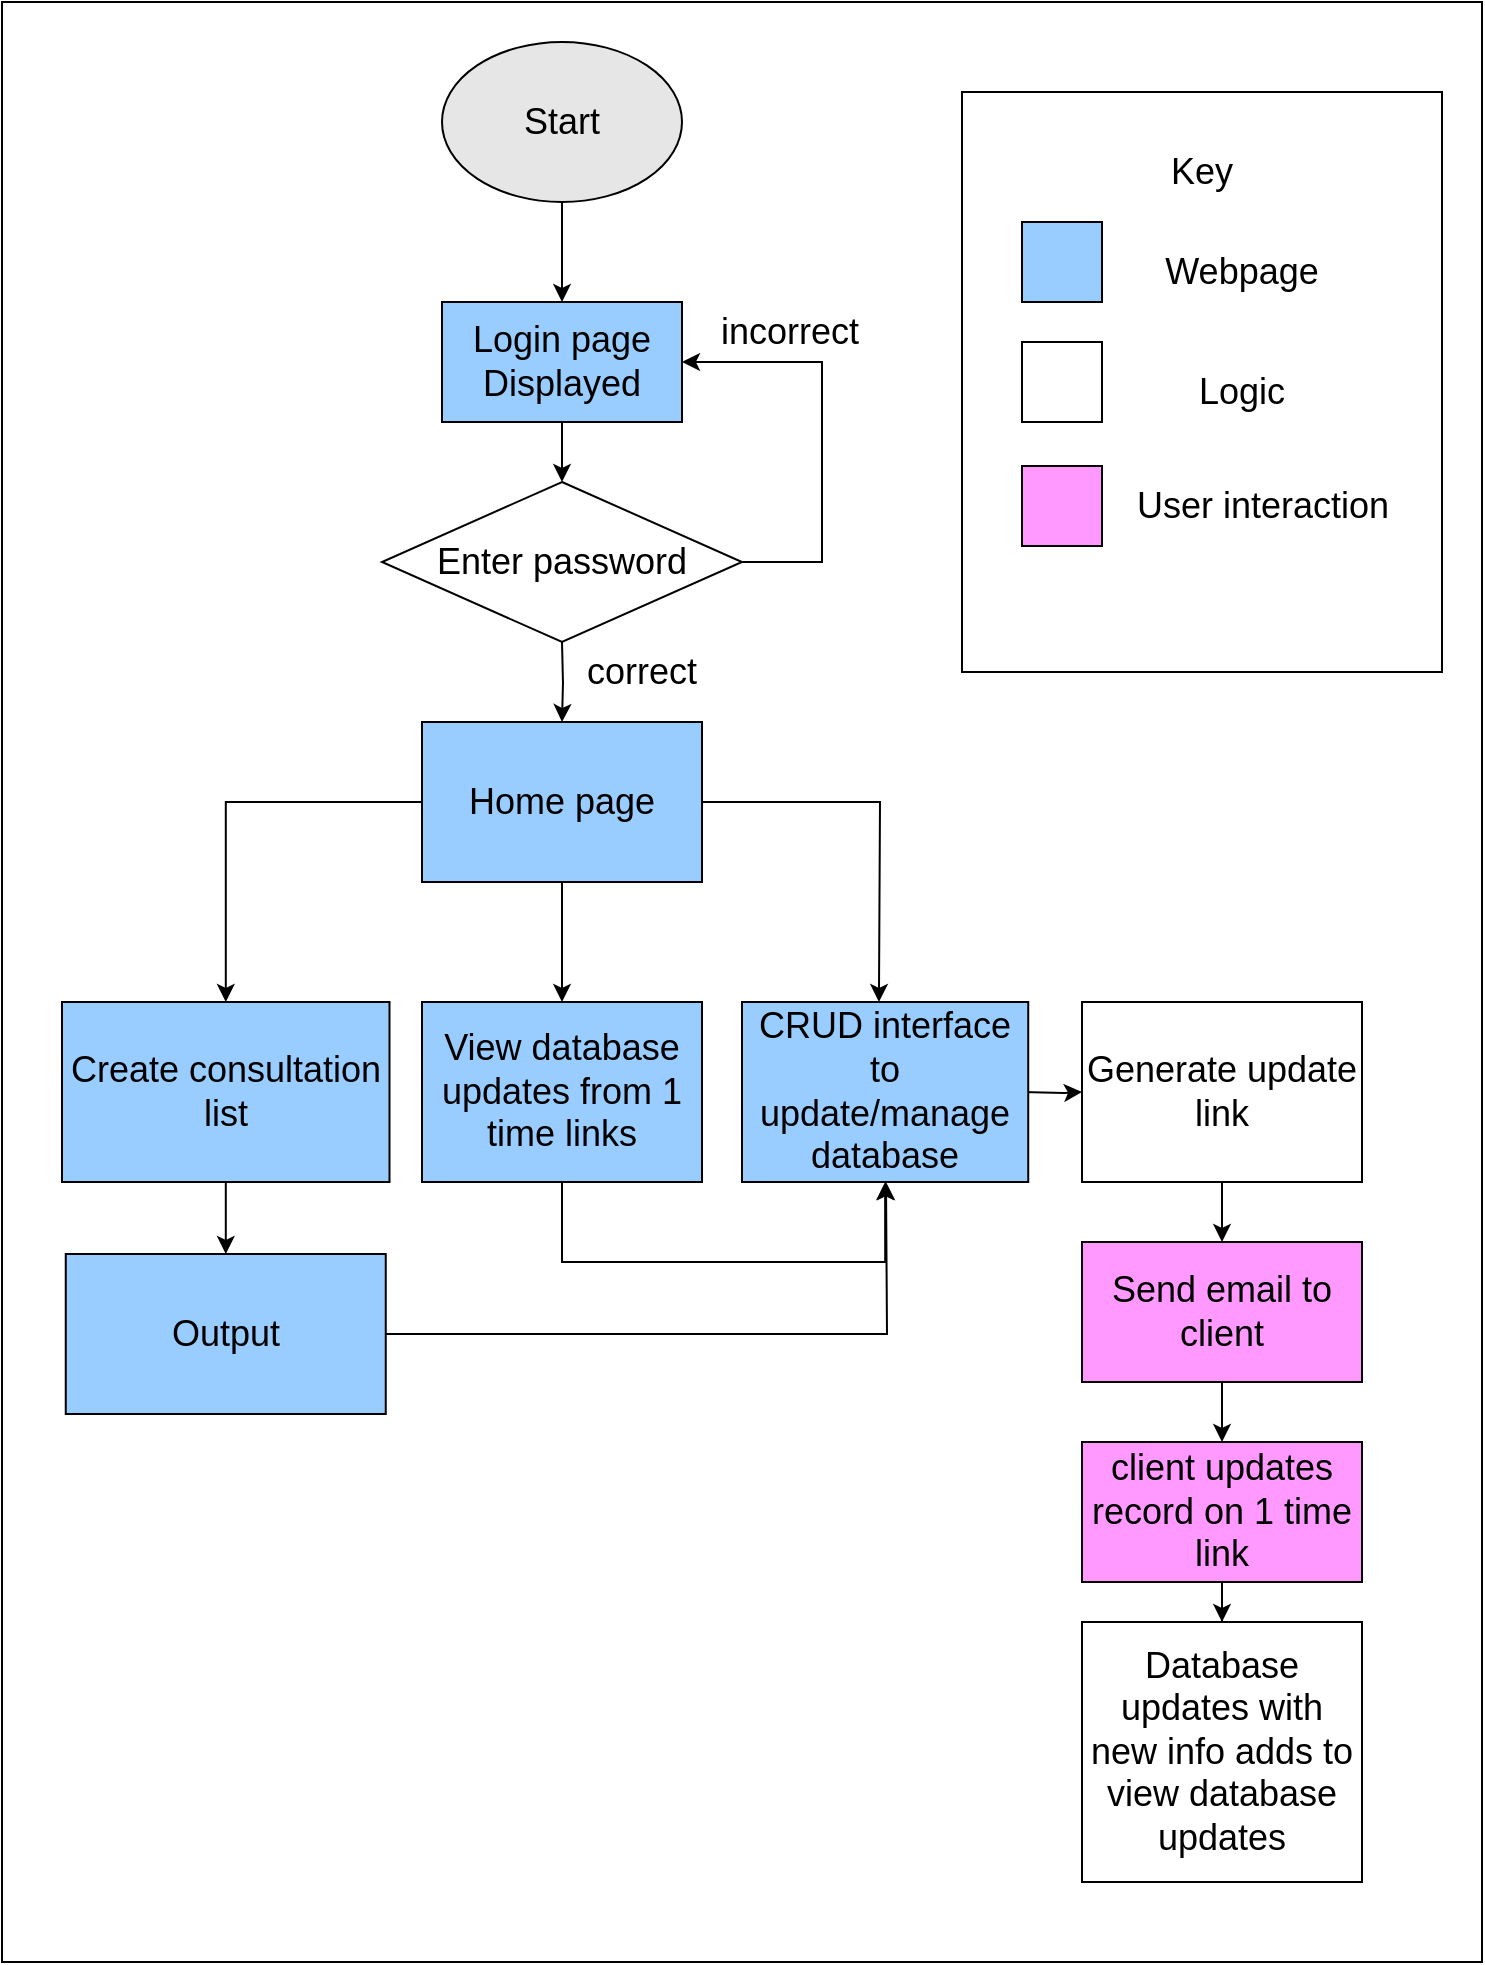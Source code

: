 <mxfile version="15.7.4" type="device"><diagram id="J0KLbg2cEZi42c4ueb1f" name="Page-1"><mxGraphModel dx="2249" dy="749" grid="1" gridSize="10" guides="1" tooltips="1" connect="1" arrows="1" fold="1" page="1" pageScale="1" pageWidth="827" pageHeight="1169" math="0" shadow="0"><root><mxCell id="0"/><mxCell id="1" parent="0"/><mxCell id="bE497TkdkG2mrn3JYzus-1" value="" style="rounded=0;whiteSpace=wrap;html=1;" vertex="1" parent="1"><mxGeometry x="-50" y="30" width="740" height="980" as="geometry"/></mxCell><mxCell id="OKffm2gAdeR7MBYt5vDp-3" style="edgeStyle=orthogonalEdgeStyle;rounded=0;orthogonalLoop=1;jettySize=auto;html=1;entryX=0.5;entryY=0;entryDx=0;entryDy=0;fontSize=18;" parent="1" source="OKffm2gAdeR7MBYt5vDp-1" target="OKffm2gAdeR7MBYt5vDp-2" edge="1"><mxGeometry relative="1" as="geometry"/></mxCell><mxCell id="OKffm2gAdeR7MBYt5vDp-1" value="Start" style="ellipse;whiteSpace=wrap;html=1;fontSize=18;fillColor=#E6E6E6;" parent="1" vertex="1"><mxGeometry x="170" y="50" width="120" height="80" as="geometry"/></mxCell><mxCell id="OKffm2gAdeR7MBYt5vDp-5" style="edgeStyle=orthogonalEdgeStyle;rounded=0;orthogonalLoop=1;jettySize=auto;html=1;entryX=0.5;entryY=0;entryDx=0;entryDy=0;fontSize=18;" parent="1" source="OKffm2gAdeR7MBYt5vDp-2" edge="1"><mxGeometry relative="1" as="geometry"><mxPoint x="230" y="270" as="targetPoint"/></mxGeometry></mxCell><mxCell id="OKffm2gAdeR7MBYt5vDp-2" value="Login page Displayed" style="rounded=0;whiteSpace=wrap;html=1;fontSize=18;fillColor=#99CCFF;" parent="1" vertex="1"><mxGeometry x="170" y="180" width="120" height="60" as="geometry"/></mxCell><mxCell id="OKffm2gAdeR7MBYt5vDp-7" style="edgeStyle=orthogonalEdgeStyle;rounded=0;orthogonalLoop=1;jettySize=auto;html=1;exitX=0.5;exitY=1;exitDx=0;exitDy=0;fontSize=18;" parent="1" edge="1"><mxGeometry relative="1" as="geometry"><mxPoint x="230" y="390" as="targetPoint"/><mxPoint x="230" y="350" as="sourcePoint"/></mxGeometry></mxCell><mxCell id="OKffm2gAdeR7MBYt5vDp-8" value="correct" style="text;html=1;strokeColor=none;fillColor=none;align=center;verticalAlign=middle;whiteSpace=wrap;rounded=0;fontSize=18;" parent="1" vertex="1"><mxGeometry x="240" y="350" width="60" height="30" as="geometry"/></mxCell><mxCell id="OKffm2gAdeR7MBYt5vDp-23" style="edgeStyle=orthogonalEdgeStyle;rounded=0;orthogonalLoop=1;jettySize=auto;html=1;entryX=0.5;entryY=0;entryDx=0;entryDy=0;fontSize=18;" parent="1" source="OKffm2gAdeR7MBYt5vDp-10" target="OKffm2gAdeR7MBYt5vDp-22" edge="1"><mxGeometry relative="1" as="geometry"/></mxCell><mxCell id="OKffm2gAdeR7MBYt5vDp-10" value="Generate update link" style="rounded=0;whiteSpace=wrap;html=1;fontSize=18;" parent="1" vertex="1"><mxGeometry x="490" y="530" width="140" height="90" as="geometry"/></mxCell><mxCell id="OKffm2gAdeR7MBYt5vDp-15" style="edgeStyle=orthogonalEdgeStyle;rounded=0;orthogonalLoop=1;jettySize=auto;html=1;fontSize=18;" parent="1" source="OKffm2gAdeR7MBYt5vDp-11" target="OKffm2gAdeR7MBYt5vDp-12" edge="1"><mxGeometry relative="1" as="geometry"/></mxCell><mxCell id="OKffm2gAdeR7MBYt5vDp-16" style="edgeStyle=orthogonalEdgeStyle;rounded=0;orthogonalLoop=1;jettySize=auto;html=1;entryX=0.5;entryY=0;entryDx=0;entryDy=0;fontSize=18;" parent="1" source="OKffm2gAdeR7MBYt5vDp-11" target="OKffm2gAdeR7MBYt5vDp-13" edge="1"><mxGeometry relative="1" as="geometry"/></mxCell><mxCell id="OKffm2gAdeR7MBYt5vDp-17" style="edgeStyle=orthogonalEdgeStyle;rounded=0;orthogonalLoop=1;jettySize=auto;html=1;fontSize=18;" parent="1" source="OKffm2gAdeR7MBYt5vDp-11" edge="1"><mxGeometry relative="1" as="geometry"><mxPoint x="388.471" y="530" as="targetPoint"/></mxGeometry></mxCell><mxCell id="OKffm2gAdeR7MBYt5vDp-11" value="Home page" style="rounded=0;whiteSpace=wrap;html=1;fontSize=18;fillColor=#99CCFF;" parent="1" vertex="1"><mxGeometry x="160" y="390" width="140" height="80" as="geometry"/></mxCell><mxCell id="OKffm2gAdeR7MBYt5vDp-33" value="" style="edgeStyle=orthogonalEdgeStyle;rounded=0;orthogonalLoop=1;jettySize=auto;html=1;fontSize=18;" parent="1" source="OKffm2gAdeR7MBYt5vDp-12" target="OKffm2gAdeR7MBYt5vDp-32" edge="1"><mxGeometry relative="1" as="geometry"/></mxCell><mxCell id="OKffm2gAdeR7MBYt5vDp-12" value="Create consultation list" style="rounded=0;whiteSpace=wrap;html=1;fontSize=18;fillColor=#99CCFF;" parent="1" vertex="1"><mxGeometry x="-20" y="530" width="163.75" height="90" as="geometry"/></mxCell><mxCell id="OKffm2gAdeR7MBYt5vDp-46" style="edgeStyle=orthogonalEdgeStyle;rounded=0;orthogonalLoop=1;jettySize=auto;html=1;entryX=0.5;entryY=1;entryDx=0;entryDy=0;fontSize=18;" parent="1" source="OKffm2gAdeR7MBYt5vDp-13" target="OKffm2gAdeR7MBYt5vDp-29" edge="1"><mxGeometry relative="1" as="geometry"><Array as="points"><mxPoint x="230" y="660"/><mxPoint x="392" y="660"/></Array></mxGeometry></mxCell><mxCell id="OKffm2gAdeR7MBYt5vDp-13" value="View database updates from 1 time links" style="rounded=0;whiteSpace=wrap;html=1;fontSize=18;fillColor=#99CCFF;" parent="1" vertex="1"><mxGeometry x="160" y="530" width="140" height="90" as="geometry"/></mxCell><mxCell id="OKffm2gAdeR7MBYt5vDp-28" style="edgeStyle=orthogonalEdgeStyle;rounded=0;orthogonalLoop=1;jettySize=auto;html=1;fontSize=18;" parent="1" target="OKffm2gAdeR7MBYt5vDp-10" edge="1"><mxGeometry relative="1" as="geometry"><mxPoint x="460" y="575" as="sourcePoint"/></mxGeometry></mxCell><mxCell id="OKffm2gAdeR7MBYt5vDp-19" style="edgeStyle=orthogonalEdgeStyle;rounded=0;orthogonalLoop=1;jettySize=auto;html=1;fontSize=18;entryX=1;entryY=0.5;entryDx=0;entryDy=0;" parent="1" source="OKffm2gAdeR7MBYt5vDp-18" target="OKffm2gAdeR7MBYt5vDp-2" edge="1"><mxGeometry relative="1" as="geometry"><mxPoint x="340" y="230" as="targetPoint"/><Array as="points"><mxPoint x="360" y="310"/><mxPoint x="360" y="210"/></Array></mxGeometry></mxCell><mxCell id="OKffm2gAdeR7MBYt5vDp-18" value="Enter password" style="rhombus;whiteSpace=wrap;html=1;fontSize=18;fillColor=#FFFFFF;" parent="1" vertex="1"><mxGeometry x="140" y="270" width="180" height="80" as="geometry"/></mxCell><mxCell id="OKffm2gAdeR7MBYt5vDp-20" value="incorrect" style="text;html=1;strokeColor=none;fillColor=none;align=center;verticalAlign=middle;whiteSpace=wrap;rounded=0;fontSize=18;" parent="1" vertex="1"><mxGeometry x="313.75" y="180" width="60" height="30" as="geometry"/></mxCell><mxCell id="OKffm2gAdeR7MBYt5vDp-26" style="edgeStyle=orthogonalEdgeStyle;rounded=0;orthogonalLoop=1;jettySize=auto;html=1;entryX=0.5;entryY=0;entryDx=0;entryDy=0;fontSize=18;" parent="1" source="OKffm2gAdeR7MBYt5vDp-22" target="OKffm2gAdeR7MBYt5vDp-24" edge="1"><mxGeometry relative="1" as="geometry"/></mxCell><mxCell id="OKffm2gAdeR7MBYt5vDp-22" value="Send email to client" style="rounded=0;whiteSpace=wrap;html=1;fontSize=18;fillColor=#FF99FF;" parent="1" vertex="1"><mxGeometry x="490" y="650" width="140" height="70" as="geometry"/></mxCell><mxCell id="OKffm2gAdeR7MBYt5vDp-27" style="edgeStyle=orthogonalEdgeStyle;rounded=0;orthogonalLoop=1;jettySize=auto;html=1;entryX=0.5;entryY=0;entryDx=0;entryDy=0;fontSize=18;" parent="1" source="OKffm2gAdeR7MBYt5vDp-24" target="OKffm2gAdeR7MBYt5vDp-25" edge="1"><mxGeometry relative="1" as="geometry"/></mxCell><mxCell id="OKffm2gAdeR7MBYt5vDp-24" value="client updates record on 1 time link" style="rounded=0;whiteSpace=wrap;html=1;fontSize=18;fillColor=#FF99FF;" parent="1" vertex="1"><mxGeometry x="490" y="750" width="140" height="70" as="geometry"/></mxCell><mxCell id="OKffm2gAdeR7MBYt5vDp-25" value="Database updates with new info adds to view database updates" style="rounded=0;whiteSpace=wrap;html=1;fontSize=18;fillColor=#FFFFFF;" parent="1" vertex="1"><mxGeometry x="490" y="840" width="140" height="130" as="geometry"/></mxCell><mxCell id="OKffm2gAdeR7MBYt5vDp-29" value="CRUD interface to update/manage database" style="rounded=0;whiteSpace=wrap;html=1;fontSize=18;fillColor=#99CCFF;" parent="1" vertex="1"><mxGeometry x="320" y="530" width="143.12" height="90" as="geometry"/></mxCell><mxCell id="OKffm2gAdeR7MBYt5vDp-47" style="edgeStyle=orthogonalEdgeStyle;rounded=0;orthogonalLoop=1;jettySize=auto;html=1;fontSize=18;exitX=1;exitY=0.5;exitDx=0;exitDy=0;" parent="1" source="OKffm2gAdeR7MBYt5vDp-32" edge="1"><mxGeometry relative="1" as="geometry"><mxPoint x="392" y="620" as="targetPoint"/><mxPoint x="143.88" y="696" as="sourcePoint"/></mxGeometry></mxCell><mxCell id="OKffm2gAdeR7MBYt5vDp-32" value="Output" style="whiteSpace=wrap;html=1;rounded=0;fontSize=18;fillColor=#99CCFF;" parent="1" vertex="1"><mxGeometry x="-18.12" y="656" width="160" height="80" as="geometry"/></mxCell><mxCell id="OKffm2gAdeR7MBYt5vDp-35" value="" style="rounded=0;whiteSpace=wrap;html=1;fontSize=18;fillColor=#FFFFFF;" parent="1" vertex="1"><mxGeometry x="430" y="75" width="240" height="290" as="geometry"/></mxCell><mxCell id="OKffm2gAdeR7MBYt5vDp-36" value="Key" style="text;html=1;strokeColor=none;fillColor=none;align=center;verticalAlign=middle;whiteSpace=wrap;rounded=0;fontSize=18;" parent="1" vertex="1"><mxGeometry x="520" y="100" width="60" height="30" as="geometry"/></mxCell><mxCell id="OKffm2gAdeR7MBYt5vDp-37" value="" style="rounded=0;whiteSpace=wrap;html=1;fontSize=18;fillColor=#99CCFF;" parent="1" vertex="1"><mxGeometry x="460" y="140" width="40" height="40" as="geometry"/></mxCell><mxCell id="OKffm2gAdeR7MBYt5vDp-38" value="Webpage" style="text;html=1;strokeColor=none;fillColor=none;align=center;verticalAlign=middle;whiteSpace=wrap;rounded=0;fontSize=18;" parent="1" vertex="1"><mxGeometry x="540" y="150" width="60" height="30" as="geometry"/></mxCell><mxCell id="OKffm2gAdeR7MBYt5vDp-39" value="" style="rounded=0;whiteSpace=wrap;html=1;fontSize=18;fillColor=#FFFFFF;" parent="1" vertex="1"><mxGeometry x="460" y="200" width="40" height="40" as="geometry"/></mxCell><mxCell id="OKffm2gAdeR7MBYt5vDp-40" value="Logic" style="text;html=1;strokeColor=none;fillColor=none;align=center;verticalAlign=middle;whiteSpace=wrap;rounded=0;fontSize=18;" parent="1" vertex="1"><mxGeometry x="540" y="210" width="60" height="30" as="geometry"/></mxCell><mxCell id="OKffm2gAdeR7MBYt5vDp-43" value="" style="rounded=0;whiteSpace=wrap;html=1;fontSize=18;fillColor=#FF99FF;" parent="1" vertex="1"><mxGeometry x="460" y="262" width="40" height="40" as="geometry"/></mxCell><mxCell id="OKffm2gAdeR7MBYt5vDp-45" value="User interaction" style="text;html=1;align=center;verticalAlign=middle;resizable=0;points=[];autosize=1;strokeColor=none;fillColor=none;fontSize=18;" parent="1" vertex="1"><mxGeometry x="510" y="267" width="140" height="30" as="geometry"/></mxCell></root></mxGraphModel></diagram></mxfile>